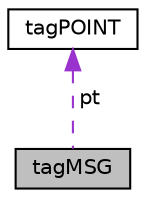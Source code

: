 digraph G
{
  edge [fontname="Helvetica",fontsize="10",labelfontname="Helvetica",labelfontsize="10"];
  node [fontname="Helvetica",fontsize="10",shape=record];
  Node1 [label="tagMSG",height=0.2,width=0.4,color="black", fillcolor="grey75", style="filled" fontcolor="black"];
  Node2 -> Node1 [dir="back",color="darkorchid3",fontsize="10",style="dashed",label=" pt" ,fontname="Helvetica"];
  Node2 [label="tagPOINT",height=0.2,width=0.4,color="black", fillcolor="white", style="filled",URL="$structtag_p_o_i_n_t.html"];
}

